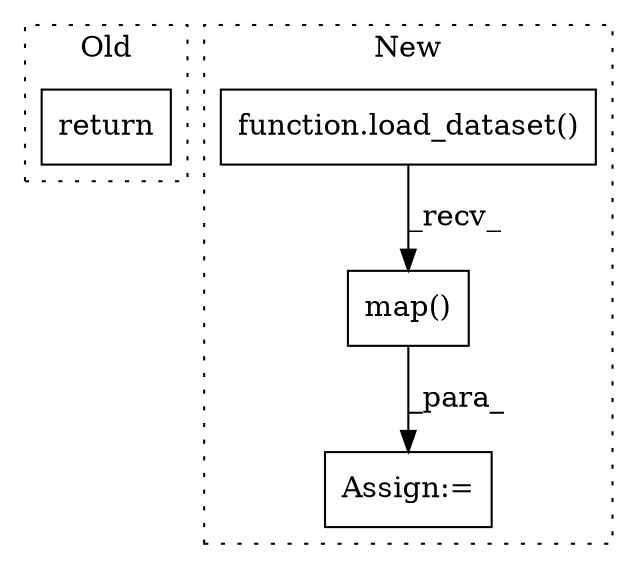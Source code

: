 digraph G {
subgraph cluster0 {
1 [label="return" a="93" s="3669" l="6" shape="box"];
label = "Old";
style="dotted";
}
subgraph cluster1 {
2 [label="function.load_dataset()" a="75" s="2618,2649" l="13,161" shape="box"];
3 [label="map()" a="75" s="3059,3081" l="12,1" shape="box"];
4 [label="Assign:=" a="68" s="3056" l="3" shape="box"];
label = "New";
style="dotted";
}
2 -> 3 [label="_recv_"];
3 -> 4 [label="_para_"];
}